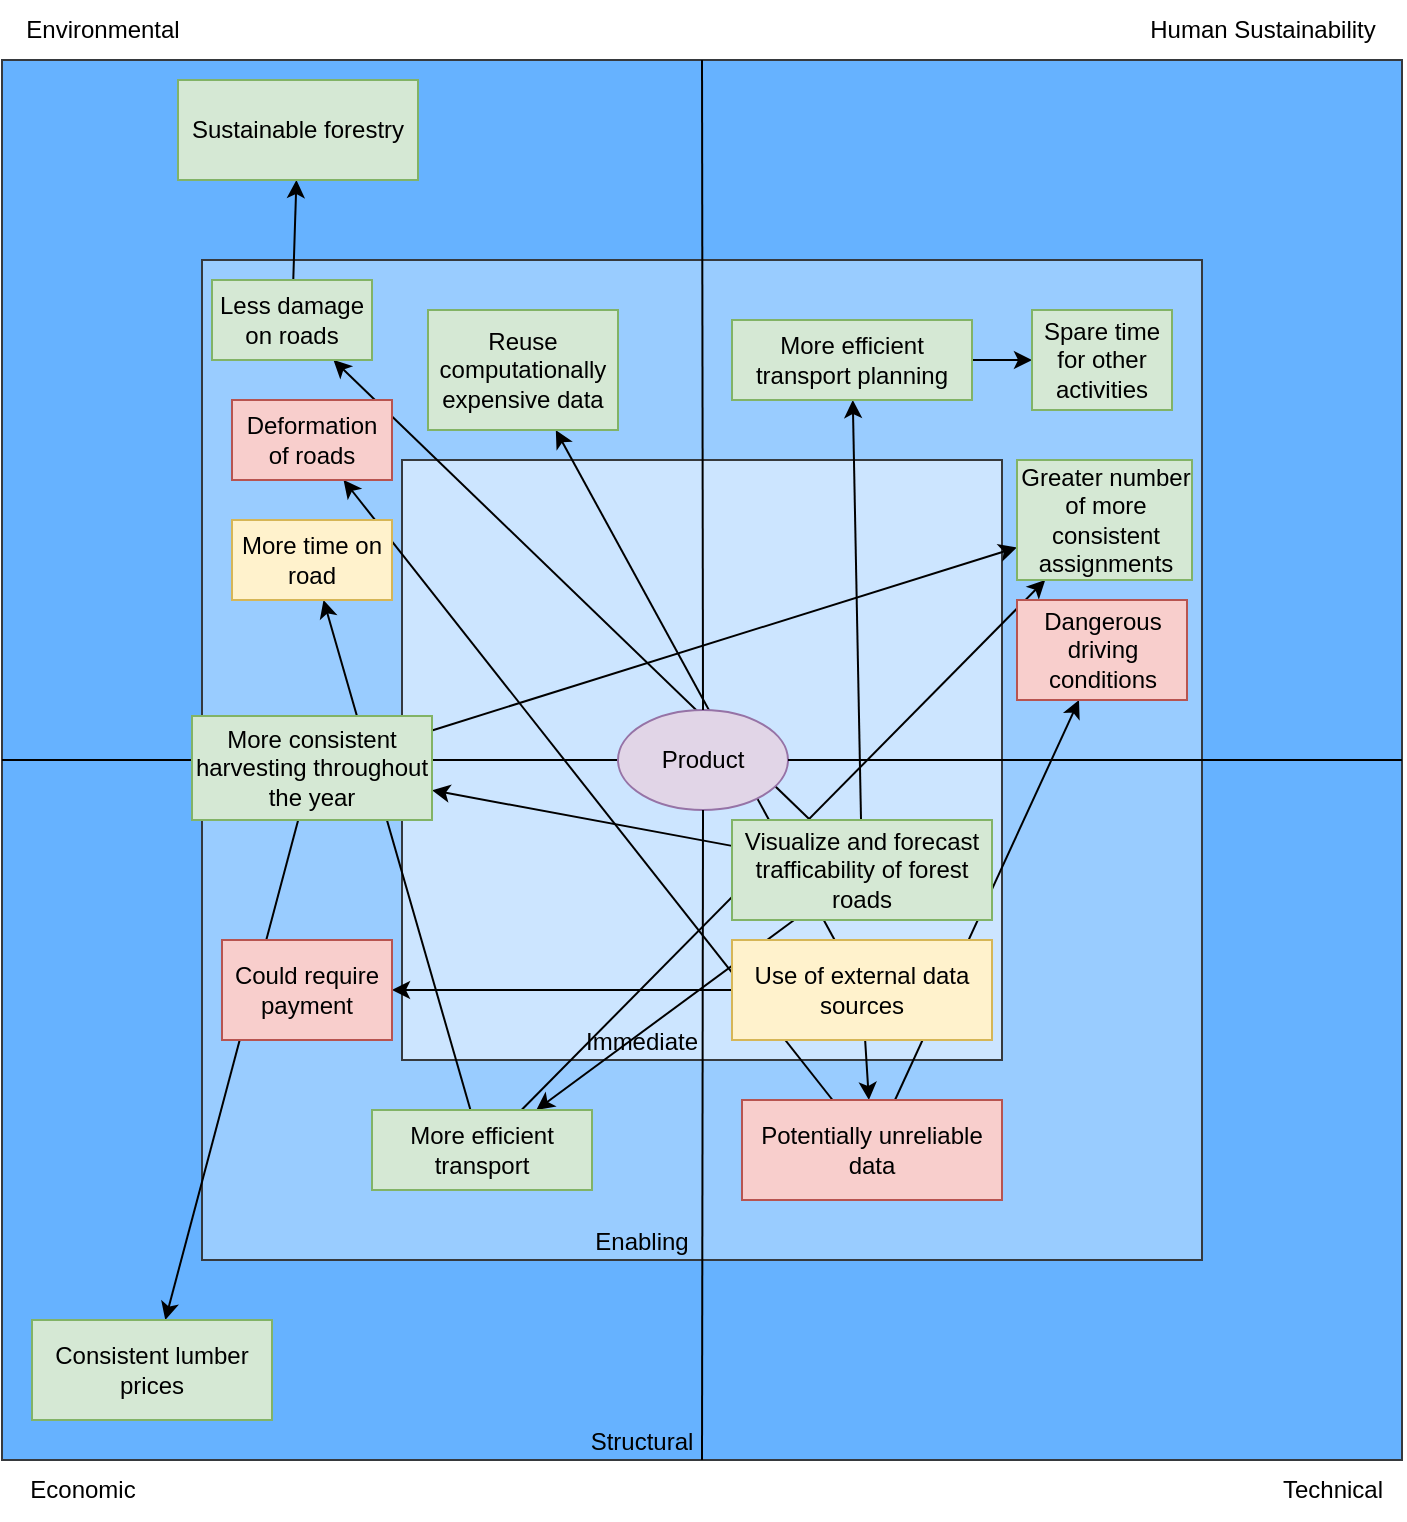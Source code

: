 <mxfile version="27.0.2">
  <diagram name="Page-1" id="2YBvvXClWsGukQMizWep">
    <mxGraphModel dx="1395" dy="866" grid="1" gridSize="10" guides="1" tooltips="1" connect="1" arrows="1" fold="1" page="1" pageScale="1" pageWidth="850" pageHeight="1100" math="0" shadow="0">
      <root>
        <mxCell id="0" />
        <mxCell id="1" parent="0" />
        <mxCell id="OVV9eZ6Od3LMRqROLXdW-1" value="Structural" style="aspect=fixed;fillColor=#66B2FF;strokeColor=#36393d;verticalAlign=bottom;align=center;spacingBottom=0;spacingRight=60;labelPosition=center;verticalLabelPosition=middle;horizontal=1;html=1;whiteSpace=wrap;textShadow=0;labelBorderColor=none;labelBackgroundColor=none;textDirection=rtl;" vertex="1" parent="1">
          <mxGeometry x="75" y="200" width="700" height="700" as="geometry" />
        </mxCell>
        <mxCell id="OVV9eZ6Od3LMRqROLXdW-2" value="Enabling" style="aspect=fixed;fillColor=#99CCFF;strokeColor=#36393d;verticalAlign=bottom;align=center;spacingBottom=0;spacingRight=60;labelPosition=center;verticalLabelPosition=middle;horizontal=1;html=1;whiteSpace=wrap;textShadow=0;labelBorderColor=none;labelBackgroundColor=none;textDirection=rtl;" vertex="1" parent="1">
          <mxGeometry x="175" y="300" width="500" height="500" as="geometry" />
        </mxCell>
        <mxCell id="OVV9eZ6Od3LMRqROLXdW-3" value="Immediate" style="aspect=fixed;fillColor=#CCE5FF;strokeColor=#36393d;verticalAlign=bottom;align=center;spacingBottom=0;spacingRight=60;labelPosition=center;verticalLabelPosition=middle;horizontal=1;html=1;whiteSpace=wrap;textShadow=0;labelBorderColor=none;labelBackgroundColor=none;textDirection=rtl;" vertex="1" parent="1">
          <mxGeometry x="275" y="400" width="300" height="300" as="geometry" />
        </mxCell>
        <mxCell id="OVV9eZ6Od3LMRqROLXdW-47" value="" style="endArrow=none;html=1;rounded=0;exitX=0;exitY=0.5;exitDx=0;exitDy=0;entryX=0;entryY=0.5;entryDx=0;entryDy=0;editable=0;movable=1;resizable=1;rotatable=1;deletable=1;locked=0;connectable=1;" edge="1" parent="1" source="OVV9eZ6Od3LMRqROLXdW-1" target="OVV9eZ6Od3LMRqROLXdW-6">
          <mxGeometry width="50" height="50" relative="1" as="geometry">
            <mxPoint x="370" y="590" as="sourcePoint" />
            <mxPoint x="420" y="540" as="targetPoint" />
          </mxGeometry>
        </mxCell>
        <mxCell id="OVV9eZ6Od3LMRqROLXdW-29" style="rounded=0;orthogonalLoop=1;jettySize=auto;html=1;elbow=vertical;curved=0;" edge="1" parent="1" source="OVV9eZ6Od3LMRqROLXdW-8" target="OVV9eZ6Od3LMRqROLXdW-20">
          <mxGeometry relative="1" as="geometry" />
        </mxCell>
        <mxCell id="OVV9eZ6Od3LMRqROLXdW-30" style="rounded=0;orthogonalLoop=1;jettySize=auto;html=1;elbow=vertical;curved=0;" edge="1" parent="1" source="OVV9eZ6Od3LMRqROLXdW-8" target="OVV9eZ6Od3LMRqROLXdW-14">
          <mxGeometry relative="1" as="geometry" />
        </mxCell>
        <mxCell id="OVV9eZ6Od3LMRqROLXdW-32" style="rounded=0;orthogonalLoop=1;jettySize=auto;html=1;elbow=vertical;curved=0;" edge="1" parent="1" source="OVV9eZ6Od3LMRqROLXdW-8" target="OVV9eZ6Od3LMRqROLXdW-16">
          <mxGeometry relative="1" as="geometry" />
        </mxCell>
        <mxCell id="OVV9eZ6Od3LMRqROLXdW-46" style="rounded=0;orthogonalLoop=1;jettySize=auto;html=1;elbow=vertical;curved=0;" edge="1" parent="1" source="OVV9eZ6Od3LMRqROLXdW-8" target="OVV9eZ6Od3LMRqROLXdW-24">
          <mxGeometry relative="1" as="geometry" />
        </mxCell>
        <mxCell id="OVV9eZ6Od3LMRqROLXdW-28" style="rounded=0;orthogonalLoop=1;jettySize=auto;html=1;elbow=vertical;curved=0;" edge="1" parent="1" source="OVV9eZ6Od3LMRqROLXdW-14" target="OVV9eZ6Od3LMRqROLXdW-15">
          <mxGeometry relative="1" as="geometry" />
        </mxCell>
        <mxCell id="OVV9eZ6Od3LMRqROLXdW-45" style="rounded=0;orthogonalLoop=1;jettySize=auto;html=1;elbow=vertical;curved=0;" edge="1" parent="1" source="OVV9eZ6Od3LMRqROLXdW-14" target="OVV9eZ6Od3LMRqROLXdW-43">
          <mxGeometry relative="1" as="geometry" />
        </mxCell>
        <mxCell id="OVV9eZ6Od3LMRqROLXdW-27" style="rounded=0;orthogonalLoop=1;jettySize=auto;html=1;elbow=vertical;curved=0;" edge="1" parent="1" source="OVV9eZ6Od3LMRqROLXdW-16" target="OVV9eZ6Od3LMRqROLXdW-17">
          <mxGeometry relative="1" as="geometry" />
        </mxCell>
        <mxCell id="OVV9eZ6Od3LMRqROLXdW-31" style="rounded=0;orthogonalLoop=1;jettySize=auto;html=1;elbow=vertical;curved=0;" edge="1" parent="1" source="OVV9eZ6Od3LMRqROLXdW-20" target="OVV9eZ6Od3LMRqROLXdW-19">
          <mxGeometry relative="1" as="geometry" />
        </mxCell>
        <mxCell id="OVV9eZ6Od3LMRqROLXdW-44" style="rounded=0;orthogonalLoop=1;jettySize=auto;html=1;elbow=vertical;curved=0;" edge="1" parent="1" source="OVV9eZ6Od3LMRqROLXdW-20" target="OVV9eZ6Od3LMRqROLXdW-43">
          <mxGeometry relative="1" as="geometry" />
        </mxCell>
        <mxCell id="OVV9eZ6Od3LMRqROLXdW-26" style="rounded=0;orthogonalLoop=1;jettySize=auto;html=1;elbow=vertical;curved=0;" edge="1" parent="1" source="OVV9eZ6Od3LMRqROLXdW-24" target="OVV9eZ6Od3LMRqROLXdW-25">
          <mxGeometry relative="1" as="geometry" />
        </mxCell>
        <mxCell id="OVV9eZ6Od3LMRqROLXdW-35" style="rounded=0;orthogonalLoop=1;jettySize=auto;html=1;elbow=vertical;curved=0;" edge="1" parent="1" source="OVV9eZ6Od3LMRqROLXdW-33" target="OVV9eZ6Od3LMRqROLXdW-34">
          <mxGeometry relative="1" as="geometry" />
        </mxCell>
        <mxCell id="OVV9eZ6Od3LMRqROLXdW-37" style="rounded=0;orthogonalLoop=1;jettySize=auto;html=1;elbow=vertical;curved=0;" edge="1" parent="1" source="OVV9eZ6Od3LMRqROLXdW-33" target="OVV9eZ6Od3LMRqROLXdW-36">
          <mxGeometry relative="1" as="geometry" />
        </mxCell>
        <mxCell id="OVV9eZ6Od3LMRqROLXdW-42" style="rounded=0;orthogonalLoop=1;jettySize=auto;html=1;elbow=vertical;curved=0;" edge="1" parent="1" source="OVV9eZ6Od3LMRqROLXdW-33" target="OVV9eZ6Od3LMRqROLXdW-41">
          <mxGeometry relative="1" as="geometry" />
        </mxCell>
        <mxCell id="OVV9eZ6Od3LMRqROLXdW-39" style="rounded=0;orthogonalLoop=1;jettySize=auto;html=1;elbow=vertical;curved=0;" edge="1" parent="1" source="OVV9eZ6Od3LMRqROLXdW-36" target="OVV9eZ6Od3LMRqROLXdW-38">
          <mxGeometry relative="1" as="geometry" />
        </mxCell>
        <mxCell id="OVV9eZ6Od3LMRqROLXdW-40" style="rounded=0;orthogonalLoop=1;jettySize=auto;html=1;elbow=vertical;curved=0;" edge="1" parent="1" source="OVV9eZ6Od3LMRqROLXdW-36" target="OVV9eZ6Od3LMRqROLXdW-18">
          <mxGeometry relative="1" as="geometry" />
        </mxCell>
        <mxCell id="OVV9eZ6Od3LMRqROLXdW-6" value="Product" style="ellipse;whiteSpace=wrap;html=1;fillColor=#e1d5e7;strokeColor=#9673a6;" vertex="1" parent="1">
          <mxGeometry x="383" y="525" width="85" height="50" as="geometry" />
        </mxCell>
        <mxCell id="OVV9eZ6Od3LMRqROLXdW-8" value="Visualize and forecast trafficability of forest roads" style="rounded=0;whiteSpace=wrap;html=1;fillColor=#d5e8d4;strokeColor=#82b366;" vertex="1" parent="1">
          <mxGeometry x="440" y="580" width="130" height="50" as="geometry" />
        </mxCell>
        <mxCell id="OVV9eZ6Od3LMRqROLXdW-9" value="Human Sustainability" style="text;html=1;align=center;verticalAlign=middle;resizable=0;points=[];autosize=1;strokeColor=none;fillColor=none;" vertex="1" parent="1">
          <mxGeometry x="635" y="170" width="140" height="30" as="geometry" />
        </mxCell>
        <mxCell id="OVV9eZ6Od3LMRqROLXdW-10" value="Environmental" style="text;html=1;align=center;verticalAlign=middle;resizable=0;points=[];autosize=1;strokeColor=none;fillColor=none;" vertex="1" parent="1">
          <mxGeometry x="75" y="170" width="100" height="30" as="geometry" />
        </mxCell>
        <mxCell id="OVV9eZ6Od3LMRqROLXdW-11" value="Technical" style="text;html=1;align=center;verticalAlign=middle;resizable=0;points=[];autosize=1;strokeColor=none;fillColor=none;" vertex="1" parent="1">
          <mxGeometry x="705" y="900" width="70" height="30" as="geometry" />
        </mxCell>
        <mxCell id="OVV9eZ6Od3LMRqROLXdW-12" value="Economic" style="text;html=1;align=center;verticalAlign=middle;resizable=0;points=[];autosize=1;strokeColor=none;fillColor=none;" vertex="1" parent="1">
          <mxGeometry x="75" y="900" width="80" height="30" as="geometry" />
        </mxCell>
        <mxCell id="OVV9eZ6Od3LMRqROLXdW-14" value="More efficient transport" style="rounded=0;whiteSpace=wrap;html=1;fillColor=#d5e8d4;strokeColor=#82b366;" vertex="1" parent="1">
          <mxGeometry x="260" y="725" width="110" height="40" as="geometry" />
        </mxCell>
        <mxCell id="OVV9eZ6Od3LMRqROLXdW-15" value="More time on road" style="rounded=0;whiteSpace=wrap;html=1;fillColor=#fff2cc;strokeColor=#d6b656;" vertex="1" parent="1">
          <mxGeometry x="190" y="430" width="80" height="40" as="geometry" />
        </mxCell>
        <mxCell id="OVV9eZ6Od3LMRqROLXdW-16" value="Less damage on roads" style="rounded=0;whiteSpace=wrap;html=1;fillColor=#d5e8d4;strokeColor=#82b366;" vertex="1" parent="1">
          <mxGeometry x="180" y="310" width="80" height="40" as="geometry" />
        </mxCell>
        <mxCell id="OVV9eZ6Od3LMRqROLXdW-17" value="Sustainable forestry" style="rounded=0;whiteSpace=wrap;html=1;fillColor=#d5e8d4;strokeColor=#82b366;" vertex="1" parent="1">
          <mxGeometry x="163" y="210" width="120" height="50" as="geometry" />
        </mxCell>
        <mxCell id="OVV9eZ6Od3LMRqROLXdW-18" value="Deformation of roads" style="rounded=0;whiteSpace=wrap;html=1;fillColor=#f8cecc;strokeColor=#b85450;" vertex="1" parent="1">
          <mxGeometry x="190" y="370" width="80" height="40" as="geometry" />
        </mxCell>
        <mxCell id="OVV9eZ6Od3LMRqROLXdW-19" value="Consistent lumber prices" style="rounded=0;whiteSpace=wrap;html=1;fillColor=#d5e8d4;strokeColor=#82b366;" vertex="1" parent="1">
          <mxGeometry x="90" y="830" width="120" height="50" as="geometry" />
        </mxCell>
        <mxCell id="OVV9eZ6Od3LMRqROLXdW-20" value="More consistent harvesting throughout the year" style="rounded=0;whiteSpace=wrap;html=1;fillColor=#d5e8d4;strokeColor=#82b366;" vertex="1" parent="1">
          <mxGeometry x="170" y="528" width="120" height="52" as="geometry" />
        </mxCell>
        <mxCell id="OVV9eZ6Od3LMRqROLXdW-24" value="More efficient transport planning" style="rounded=0;whiteSpace=wrap;html=1;fillColor=#d5e8d4;strokeColor=#82b366;" vertex="1" parent="1">
          <mxGeometry x="440" y="330" width="120" height="40" as="geometry" />
        </mxCell>
        <mxCell id="OVV9eZ6Od3LMRqROLXdW-25" value="Spare time for other activities" style="rounded=0;whiteSpace=wrap;html=1;fillColor=#d5e8d4;strokeColor=#82b366;" vertex="1" parent="1">
          <mxGeometry x="590" y="325" width="70" height="50" as="geometry" />
        </mxCell>
        <mxCell id="OVV9eZ6Od3LMRqROLXdW-33" value="Use of external data sources" style="rounded=0;whiteSpace=wrap;html=1;fillColor=#fff2cc;strokeColor=#d6b656;" vertex="1" parent="1">
          <mxGeometry x="440" y="640" width="130" height="50" as="geometry" />
        </mxCell>
        <mxCell id="OVV9eZ6Od3LMRqROLXdW-34" value="Reuse computationally expensive data" style="rounded=0;whiteSpace=wrap;html=1;fillColor=#d5e8d4;strokeColor=#82b366;" vertex="1" parent="1">
          <mxGeometry x="288" y="325" width="95" height="60" as="geometry" />
        </mxCell>
        <mxCell id="OVV9eZ6Od3LMRqROLXdW-36" value="Potentially unreliable data" style="rounded=0;whiteSpace=wrap;html=1;fillColor=#f8cecc;strokeColor=#b85450;" vertex="1" parent="1">
          <mxGeometry x="445" y="720" width="130" height="50" as="geometry" />
        </mxCell>
        <mxCell id="OVV9eZ6Od3LMRqROLXdW-38" value="Dangerous driving conditions" style="rounded=0;whiteSpace=wrap;html=1;fillColor=#f8cecc;strokeColor=#b85450;" vertex="1" parent="1">
          <mxGeometry x="582.5" y="470" width="85" height="50" as="geometry" />
        </mxCell>
        <mxCell id="OVV9eZ6Od3LMRqROLXdW-41" value="Could require payment" style="rounded=0;whiteSpace=wrap;html=1;fillColor=#f8cecc;strokeColor=#b85450;" vertex="1" parent="1">
          <mxGeometry x="185" y="640" width="85" height="50" as="geometry" />
        </mxCell>
        <mxCell id="OVV9eZ6Od3LMRqROLXdW-43" value="Greater number of more consistent assignments" style="rounded=0;whiteSpace=wrap;html=1;fillColor=#d5e8d4;strokeColor=#82b366;" vertex="1" parent="1">
          <mxGeometry x="582.5" y="400" width="87.5" height="60" as="geometry" />
        </mxCell>
        <mxCell id="OVV9eZ6Od3LMRqROLXdW-48" value="" style="endArrow=none;html=1;rounded=0;exitX=0.5;exitY=0;exitDx=0;exitDy=0;entryX=0.5;entryY=0;entryDx=0;entryDy=0;editable=0;movable=1;resizable=1;rotatable=1;deletable=1;locked=0;connectable=1;" edge="1" parent="1" source="OVV9eZ6Od3LMRqROLXdW-1" target="OVV9eZ6Od3LMRqROLXdW-6">
          <mxGeometry width="50" height="50" relative="1" as="geometry">
            <mxPoint x="85" y="560" as="sourcePoint" />
            <mxPoint x="393" y="560" as="targetPoint" />
          </mxGeometry>
        </mxCell>
        <mxCell id="OVV9eZ6Od3LMRqROLXdW-49" value="" style="endArrow=none;html=1;rounded=0;exitX=0.5;exitY=1;exitDx=0;exitDy=0;entryX=0.5;entryY=1;entryDx=0;entryDy=0;editable=0;movable=1;resizable=1;rotatable=1;deletable=1;locked=0;connectable=1;" edge="1" parent="1" source="OVV9eZ6Od3LMRqROLXdW-1" target="OVV9eZ6Od3LMRqROLXdW-6">
          <mxGeometry width="50" height="50" relative="1" as="geometry">
            <mxPoint x="95" y="570" as="sourcePoint" />
            <mxPoint x="403" y="570" as="targetPoint" />
          </mxGeometry>
        </mxCell>
        <mxCell id="OVV9eZ6Od3LMRqROLXdW-50" value="" style="endArrow=none;html=1;rounded=0;exitX=1;exitY=0.5;exitDx=0;exitDy=0;entryX=1;entryY=0.5;entryDx=0;entryDy=0;editable=0;movable=1;resizable=1;rotatable=1;deletable=1;locked=0;connectable=1;" edge="1" parent="1" source="OVV9eZ6Od3LMRqROLXdW-1" target="OVV9eZ6Od3LMRqROLXdW-6">
          <mxGeometry width="50" height="50" relative="1" as="geometry">
            <mxPoint x="105" y="580" as="sourcePoint" />
            <mxPoint x="413" y="580" as="targetPoint" />
          </mxGeometry>
        </mxCell>
      </root>
    </mxGraphModel>
  </diagram>
</mxfile>
